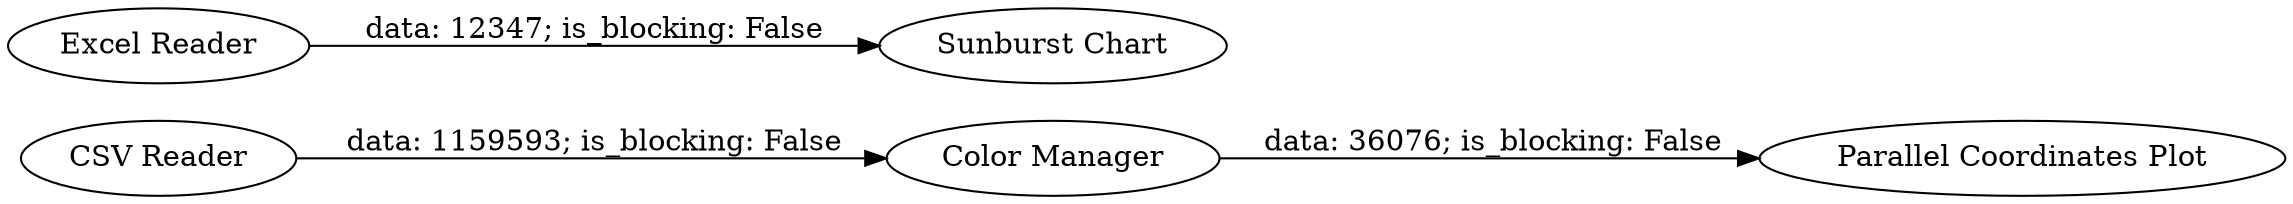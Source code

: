 digraph {
	"-8003444208434235295_12" [label="Color Manager"]
	"-8003444208434235295_17" [label="CSV Reader"]
	"-8003444208434235295_16" [label="Excel Reader"]
	"-8003444208434235295_10" [label="Parallel Coordinates Plot"]
	"-8003444208434235295_7" [label="Sunburst Chart"]
	"-8003444208434235295_16" -> "-8003444208434235295_7" [label="data: 12347; is_blocking: False"]
	"-8003444208434235295_17" -> "-8003444208434235295_12" [label="data: 1159593; is_blocking: False"]
	"-8003444208434235295_12" -> "-8003444208434235295_10" [label="data: 36076; is_blocking: False"]
	rankdir=LR
}

